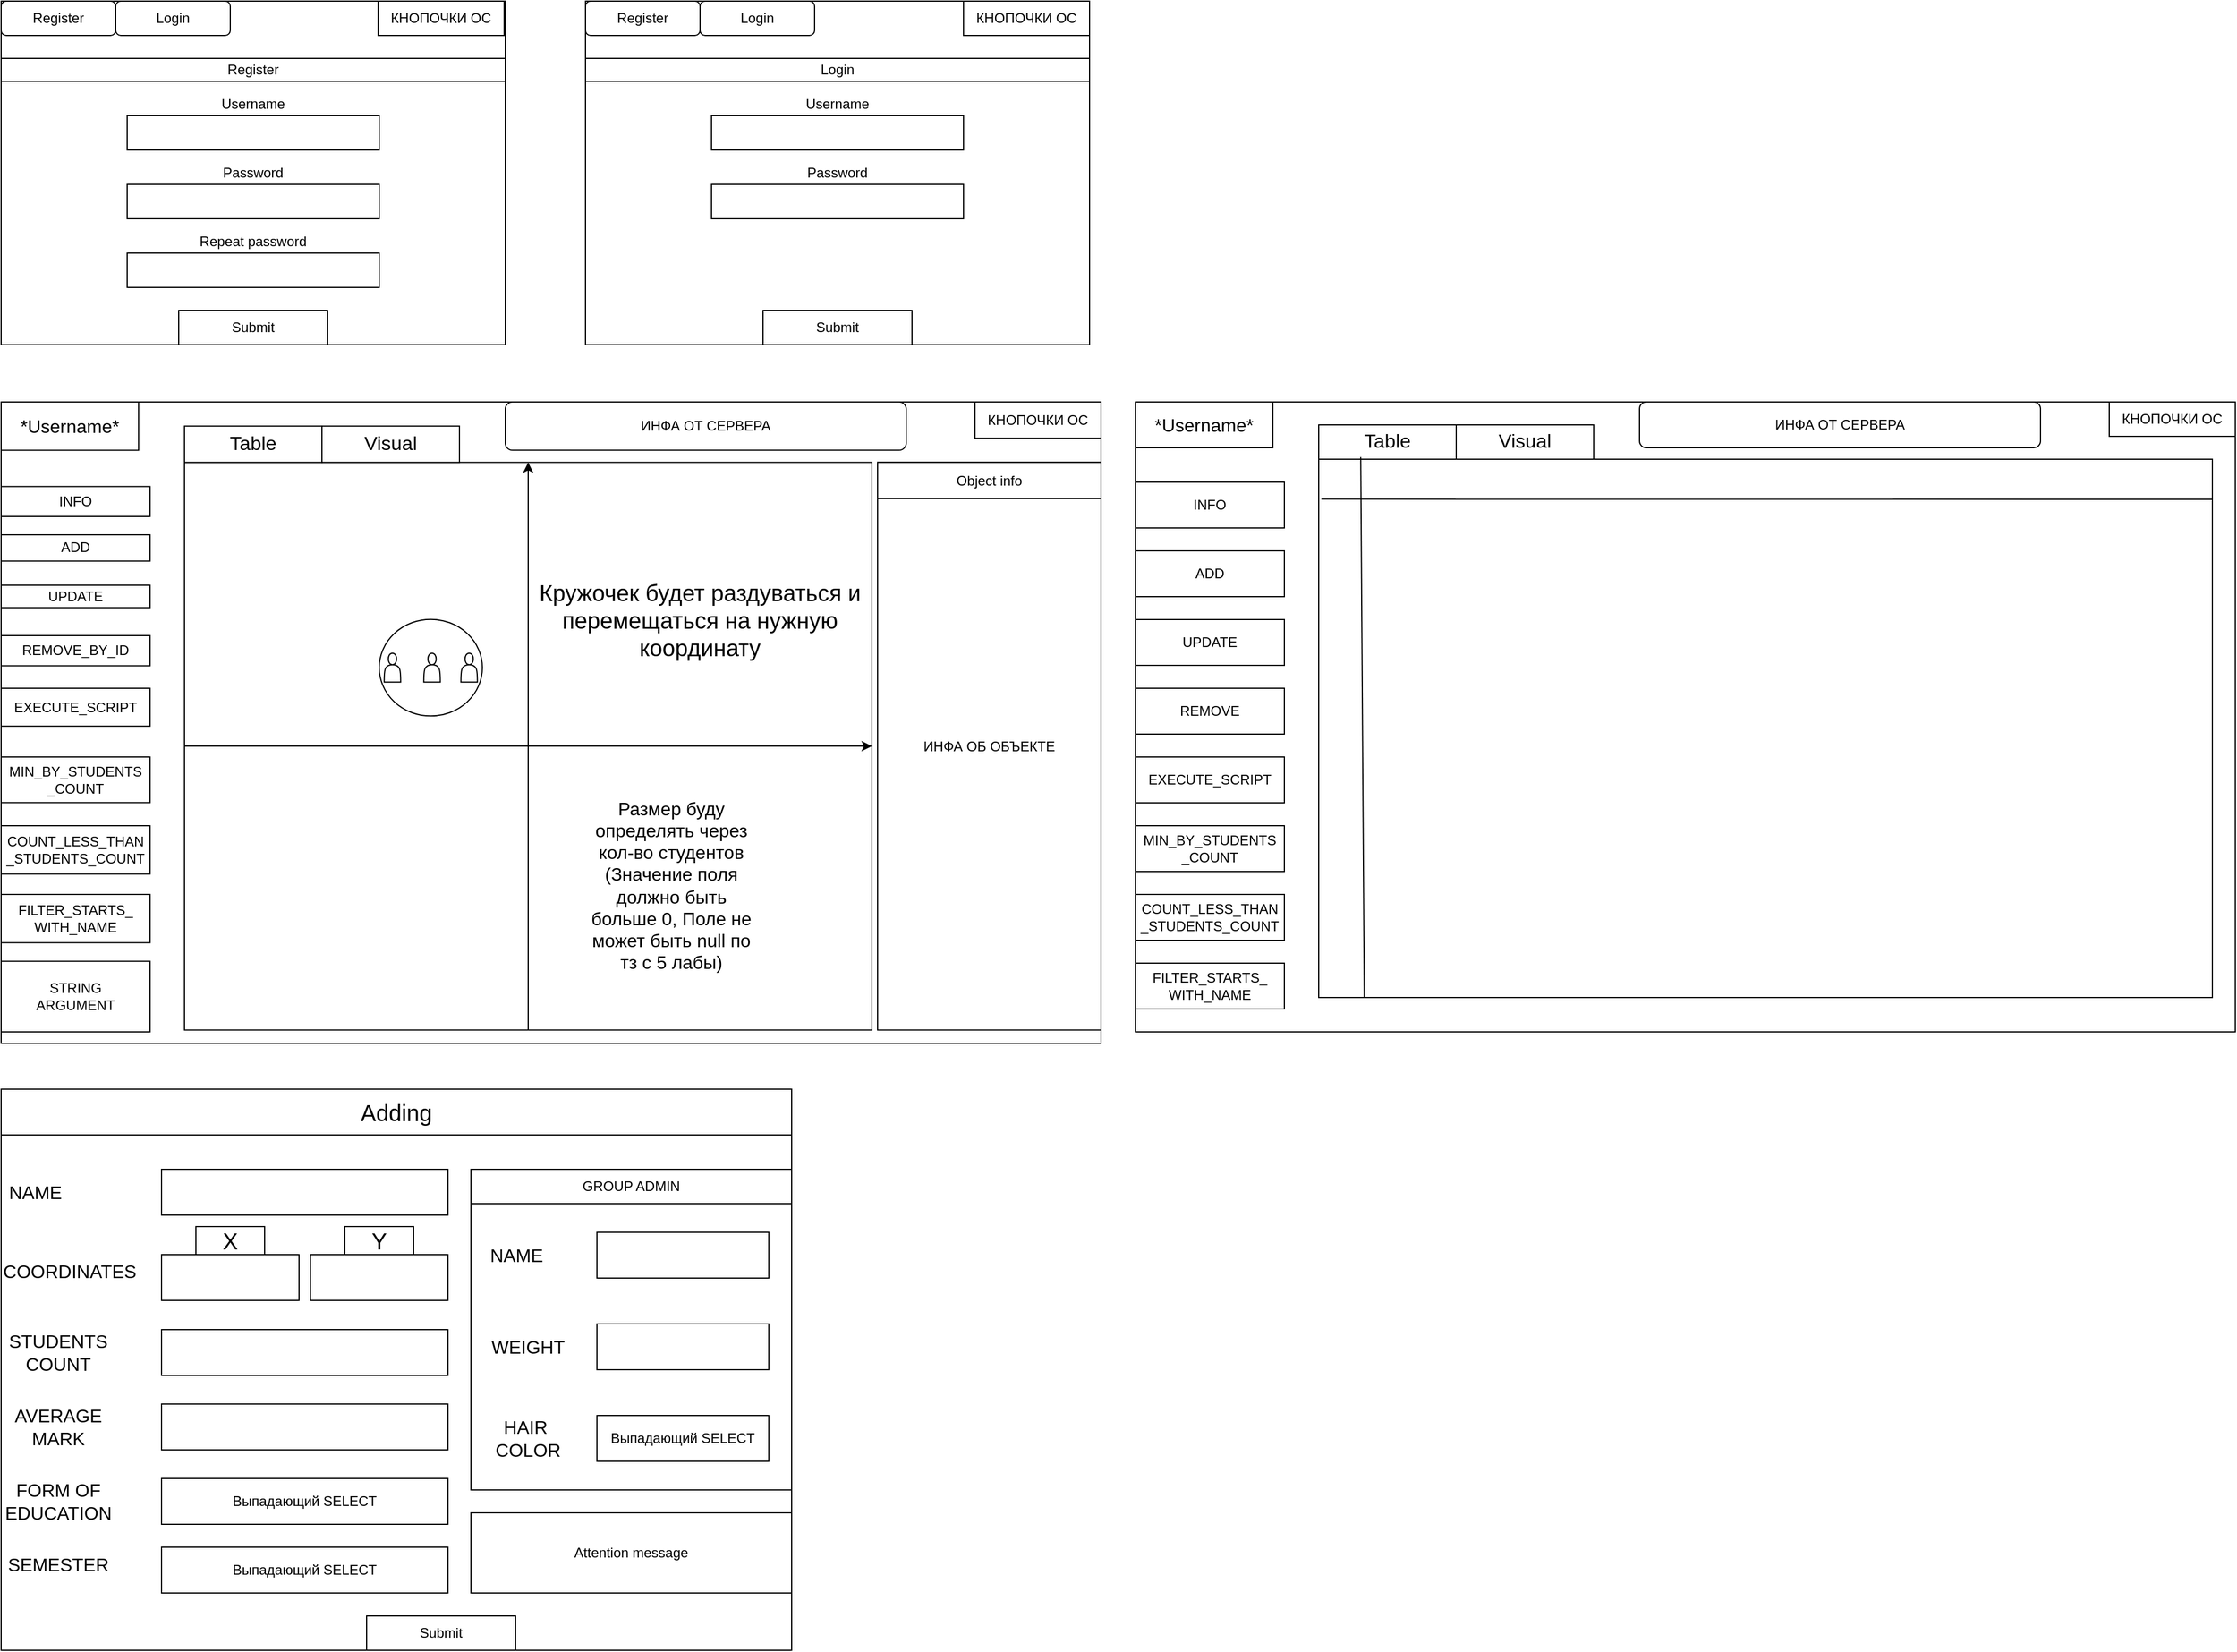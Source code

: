 <mxfile version="14.6.6" type="github"><diagram id="GZ9LTfQ0QJ8t1TJOraBU" name="Page-1"><mxGraphModel dx="1243" dy="889" grid="1" gridSize="10" guides="1" tooltips="1" connect="1" arrows="1" fold="1" page="1" pageScale="1" pageWidth="827" pageHeight="1169" math="0" shadow="0"><root><mxCell id="0"/><mxCell id="1" parent="0"/><mxCell id="u2B9S2iiAwm_1qYFp4dZ-19" value="" style="rounded=0;whiteSpace=wrap;html=1;" parent="1" vertex="1"><mxGeometry x="30" y="30" width="440" height="300" as="geometry"/></mxCell><mxCell id="bppMB4o-U6nQWHA2OC6B-2" value="Register" style="rounded=1;whiteSpace=wrap;html=1;" vertex="1" parent="1"><mxGeometry x="30" y="30" width="100" height="30" as="geometry"/></mxCell><mxCell id="bppMB4o-U6nQWHA2OC6B-3" value="Login" style="rounded=1;whiteSpace=wrap;html=1;" vertex="1" parent="1"><mxGeometry x="130" y="30" width="100" height="30" as="geometry"/></mxCell><mxCell id="bppMB4o-U6nQWHA2OC6B-4" value="Register" style="text;html=1;fillColor=none;align=center;verticalAlign=middle;whiteSpace=wrap;rounded=0;strokeColor=#000000;" vertex="1" parent="1"><mxGeometry x="30" y="80" width="440" height="20" as="geometry"/></mxCell><mxCell id="bppMB4o-U6nQWHA2OC6B-5" value="" style="rounded=0;whiteSpace=wrap;html=1;" vertex="1" parent="1"><mxGeometry x="140" y="130" width="220" height="30" as="geometry"/></mxCell><mxCell id="bppMB4o-U6nQWHA2OC6B-6" value="" style="rounded=0;whiteSpace=wrap;html=1;" vertex="1" parent="1"><mxGeometry x="140" y="190" width="220" height="30" as="geometry"/></mxCell><mxCell id="bppMB4o-U6nQWHA2OC6B-7" value="" style="rounded=0;whiteSpace=wrap;html=1;" vertex="1" parent="1"><mxGeometry x="140" y="250" width="220" height="30" as="geometry"/></mxCell><mxCell id="bppMB4o-U6nQWHA2OC6B-8" value="Username" style="text;html=1;strokeColor=none;fillColor=none;align=center;verticalAlign=middle;whiteSpace=wrap;rounded=0;" vertex="1" parent="1"><mxGeometry x="215" y="110" width="70" height="20" as="geometry"/></mxCell><mxCell id="bppMB4o-U6nQWHA2OC6B-9" value="Password" style="text;html=1;strokeColor=none;fillColor=none;align=center;verticalAlign=middle;whiteSpace=wrap;rounded=0;" vertex="1" parent="1"><mxGeometry x="220" y="170" width="60" height="20" as="geometry"/></mxCell><mxCell id="bppMB4o-U6nQWHA2OC6B-10" value="Repeat password" style="text;html=1;strokeColor=none;fillColor=none;align=center;verticalAlign=middle;whiteSpace=wrap;rounded=0;" vertex="1" parent="1"><mxGeometry x="200" y="230" width="100" height="20" as="geometry"/></mxCell><mxCell id="bppMB4o-U6nQWHA2OC6B-13" value="" style="rounded=0;whiteSpace=wrap;html=1;" vertex="1" parent="1"><mxGeometry x="540" y="30" width="440" height="300" as="geometry"/></mxCell><mxCell id="bppMB4o-U6nQWHA2OC6B-14" value="Register" style="rounded=1;whiteSpace=wrap;html=1;" vertex="1" parent="1"><mxGeometry x="540" y="30" width="100" height="30" as="geometry"/></mxCell><mxCell id="bppMB4o-U6nQWHA2OC6B-15" value="Login" style="rounded=1;whiteSpace=wrap;html=1;" vertex="1" parent="1"><mxGeometry x="640" y="30" width="100" height="30" as="geometry"/></mxCell><mxCell id="bppMB4o-U6nQWHA2OC6B-16" value="Login" style="text;html=1;fillColor=none;align=center;verticalAlign=middle;whiteSpace=wrap;rounded=0;strokeColor=#000000;" vertex="1" parent="1"><mxGeometry x="540" y="80" width="440" height="20" as="geometry"/></mxCell><mxCell id="bppMB4o-U6nQWHA2OC6B-17" value="" style="rounded=0;whiteSpace=wrap;html=1;" vertex="1" parent="1"><mxGeometry x="650" y="130" width="220" height="30" as="geometry"/></mxCell><mxCell id="bppMB4o-U6nQWHA2OC6B-18" value="" style="rounded=0;whiteSpace=wrap;html=1;" vertex="1" parent="1"><mxGeometry x="650" y="190" width="220" height="30" as="geometry"/></mxCell><mxCell id="bppMB4o-U6nQWHA2OC6B-20" value="Username" style="text;html=1;strokeColor=none;fillColor=none;align=center;verticalAlign=middle;whiteSpace=wrap;rounded=0;" vertex="1" parent="1"><mxGeometry x="725" y="110" width="70" height="20" as="geometry"/></mxCell><mxCell id="bppMB4o-U6nQWHA2OC6B-21" value="Password" style="text;html=1;strokeColor=none;fillColor=none;align=center;verticalAlign=middle;whiteSpace=wrap;rounded=0;" vertex="1" parent="1"><mxGeometry x="730" y="170" width="60" height="20" as="geometry"/></mxCell><mxCell id="bppMB4o-U6nQWHA2OC6B-23" value="Submit" style="rounded=0;whiteSpace=wrap;html=1;strokeColor=#000000;" vertex="1" parent="1"><mxGeometry x="185" y="300" width="130" height="30" as="geometry"/></mxCell><mxCell id="bppMB4o-U6nQWHA2OC6B-25" value="Submit" style="rounded=0;whiteSpace=wrap;html=1;strokeColor=#000000;" vertex="1" parent="1"><mxGeometry x="695" y="300" width="130" height="30" as="geometry"/></mxCell><mxCell id="bppMB4o-U6nQWHA2OC6B-51" value="КНОПОЧКИ ОС" style="rounded=0;whiteSpace=wrap;html=1;strokeColor=#000000;" vertex="1" parent="1"><mxGeometry x="870" y="30" width="110" height="30" as="geometry"/></mxCell><mxCell id="bppMB4o-U6nQWHA2OC6B-52" value="КНОПОЧКИ ОС" style="rounded=0;whiteSpace=wrap;html=1;strokeColor=#000000;" vertex="1" parent="1"><mxGeometry x="359" y="30" width="110" height="30" as="geometry"/></mxCell><mxCell id="bppMB4o-U6nQWHA2OC6B-54" value="" style="group" vertex="1" connectable="0" parent="1"><mxGeometry x="30" y="380" width="960" height="580" as="geometry"/></mxCell><mxCell id="bppMB4o-U6nQWHA2OC6B-28" value="" style="rounded=0;whiteSpace=wrap;html=1;strokeColor=#000000;" vertex="1" parent="bppMB4o-U6nQWHA2OC6B-54"><mxGeometry width="960" height="560" as="geometry"/></mxCell><mxCell id="bppMB4o-U6nQWHA2OC6B-29" value="&lt;font style=&quot;font-size: 16px&quot;&gt;*Username*&lt;/font&gt;" style="rounded=0;whiteSpace=wrap;html=1;strokeColor=#000000;" vertex="1" parent="bppMB4o-U6nQWHA2OC6B-54"><mxGeometry width="120" height="42.182" as="geometry"/></mxCell><mxCell id="bppMB4o-U6nQWHA2OC6B-30" value="" style="rounded=0;whiteSpace=wrap;html=1;strokeColor=#000000;" vertex="1" parent="bppMB4o-U6nQWHA2OC6B-54"><mxGeometry x="160" y="52.727" width="600" height="495.636" as="geometry"/></mxCell><mxCell id="bppMB4o-U6nQWHA2OC6B-31" value="&lt;font style=&quot;font-size: 17px&quot;&gt;Table&lt;/font&gt;" style="rounded=0;whiteSpace=wrap;html=1;strokeColor=#000000;" vertex="1" parent="bppMB4o-U6nQWHA2OC6B-54"><mxGeometry x="160" y="21.091" width="120" height="31.636" as="geometry"/></mxCell><mxCell id="bppMB4o-U6nQWHA2OC6B-33" value="&lt;font style=&quot;font-size: 17px&quot;&gt;Visual&lt;/font&gt;" style="rounded=0;whiteSpace=wrap;html=1;strokeColor=#000000;" vertex="1" parent="bppMB4o-U6nQWHA2OC6B-54"><mxGeometry x="280" y="21.091" width="120" height="31.636" as="geometry"/></mxCell><mxCell id="bppMB4o-U6nQWHA2OC6B-34" value="INFO" style="rounded=0;whiteSpace=wrap;html=1;strokeColor=#000000;" vertex="1" parent="bppMB4o-U6nQWHA2OC6B-54"><mxGeometry y="73.82" width="130" height="26.18" as="geometry"/></mxCell><mxCell id="bppMB4o-U6nQWHA2OC6B-35" value="ADD" style="rounded=0;whiteSpace=wrap;html=1;strokeColor=#000000;" vertex="1" parent="bppMB4o-U6nQWHA2OC6B-54"><mxGeometry y="116" width="130" height="22.91" as="geometry"/></mxCell><mxCell id="bppMB4o-U6nQWHA2OC6B-36" value="UPDATE" style="rounded=0;whiteSpace=wrap;html=1;strokeColor=#000000;" vertex="1" parent="bppMB4o-U6nQWHA2OC6B-54"><mxGeometry y="160" width="130" height="19.64" as="geometry"/></mxCell><mxCell id="bppMB4o-U6nQWHA2OC6B-39" value="REMOVE_BY_ID" style="rounded=0;whiteSpace=wrap;html=1;strokeColor=#000000;" vertex="1" parent="bppMB4o-U6nQWHA2OC6B-54"><mxGeometry y="204" width="130" height="26.36" as="geometry"/></mxCell><mxCell id="bppMB4o-U6nQWHA2OC6B-40" value="EXECUTE_SCRIPT" style="rounded=0;whiteSpace=wrap;html=1;strokeColor=#000000;" vertex="1" parent="bppMB4o-U6nQWHA2OC6B-54"><mxGeometry y="250" width="130" height="33.09" as="geometry"/></mxCell><mxCell id="bppMB4o-U6nQWHA2OC6B-41" value="MIN_BY_STUDENTS&lt;br&gt;_COUNT" style="rounded=0;whiteSpace=wrap;html=1;strokeColor=#000000;" vertex="1" parent="bppMB4o-U6nQWHA2OC6B-54"><mxGeometry y="310" width="130" height="39.82" as="geometry"/></mxCell><mxCell id="bppMB4o-U6nQWHA2OC6B-42" value="COUNT_LESS_THAN&lt;br&gt;_STUDENTS_COUNT" style="rounded=0;whiteSpace=wrap;html=1;strokeColor=#000000;" vertex="1" parent="bppMB4o-U6nQWHA2OC6B-54"><mxGeometry y="370.005" width="130" height="42.182" as="geometry"/></mxCell><mxCell id="bppMB4o-U6nQWHA2OC6B-43" value="FILTER_STARTS_&lt;br&gt;WITH_NAME" style="rounded=0;whiteSpace=wrap;html=1;strokeColor=#000000;" vertex="1" parent="bppMB4o-U6nQWHA2OC6B-54"><mxGeometry y="429.997" width="130" height="42.182" as="geometry"/></mxCell><mxCell id="bppMB4o-U6nQWHA2OC6B-44" value="ИНФА ОБ ОБЪЕКТЕ" style="rounded=0;whiteSpace=wrap;html=1;strokeColor=#000000;" vertex="1" parent="bppMB4o-U6nQWHA2OC6B-54"><mxGeometry x="765" y="52.727" width="195" height="495.636" as="geometry"/></mxCell><mxCell id="bppMB4o-U6nQWHA2OC6B-26" value="" style="group" vertex="1" connectable="0" parent="bppMB4o-U6nQWHA2OC6B-54"><mxGeometry x="330" y="189.818" width="90" height="84.364" as="geometry"/></mxCell><mxCell id="u2B9S2iiAwm_1qYFp4dZ-7" value="" style="ellipse;whiteSpace=wrap;html=1;" parent="bppMB4o-U6nQWHA2OC6B-26" vertex="1"><mxGeometry width="90" height="84.364" as="geometry"/></mxCell><mxCell id="u2B9S2iiAwm_1qYFp4dZ-13" value="" style="shape=actor;whiteSpace=wrap;html=1;" parent="bppMB4o-U6nQWHA2OC6B-26" vertex="1"><mxGeometry x="4.32" y="29.527" width="14.4" height="25.309" as="geometry"/></mxCell><mxCell id="u2B9S2iiAwm_1qYFp4dZ-14" value="" style="shape=actor;whiteSpace=wrap;html=1;" parent="bppMB4o-U6nQWHA2OC6B-26" vertex="1"><mxGeometry x="38.88" y="29.527" width="14.4" height="25.309" as="geometry"/></mxCell><mxCell id="u2B9S2iiAwm_1qYFp4dZ-16" value="" style="shape=actor;whiteSpace=wrap;html=1;" parent="bppMB4o-U6nQWHA2OC6B-26" vertex="1"><mxGeometry x="71.28" y="29.527" width="14.4" height="25.309" as="geometry"/></mxCell><mxCell id="bppMB4o-U6nQWHA2OC6B-45" value="" style="endArrow=classic;html=1;entryX=0.5;entryY=0;entryDx=0;entryDy=0;exitX=0.5;exitY=1;exitDx=0;exitDy=0;" edge="1" parent="bppMB4o-U6nQWHA2OC6B-54" source="bppMB4o-U6nQWHA2OC6B-30" target="bppMB4o-U6nQWHA2OC6B-30"><mxGeometry width="50" height="50" relative="1" as="geometry"><mxPoint x="540" y="474.545" as="sourcePoint"/><mxPoint x="590" y="421.818" as="targetPoint"/></mxGeometry></mxCell><mxCell id="bppMB4o-U6nQWHA2OC6B-46" value="" style="endArrow=classic;html=1;exitX=0;exitY=0.5;exitDx=0;exitDy=0;entryX=1;entryY=0.5;entryDx=0;entryDy=0;" edge="1" parent="bppMB4o-U6nQWHA2OC6B-54" source="bppMB4o-U6nQWHA2OC6B-30" target="bppMB4o-U6nQWHA2OC6B-30"><mxGeometry width="50" height="50" relative="1" as="geometry"><mxPoint x="540" y="474.545" as="sourcePoint"/><mxPoint x="590" y="421.818" as="targetPoint"/></mxGeometry></mxCell><mxCell id="bppMB4o-U6nQWHA2OC6B-47" value="&lt;font style=&quot;font-size: 20px&quot;&gt;Кружочек будет раздуваться и перемещаться на нужную координату&lt;/font&gt;" style="text;html=1;strokeColor=none;fillColor=none;align=center;verticalAlign=middle;whiteSpace=wrap;rounded=0;" vertex="1" parent="bppMB4o-U6nQWHA2OC6B-54"><mxGeometry x="455" y="116.0" width="310" height="147.636" as="geometry"/></mxCell><mxCell id="bppMB4o-U6nQWHA2OC6B-48" value="&lt;font style=&quot;font-size: 16px&quot;&gt;Размер буду определять через кол-во студентов&lt;br&gt;(Значение поля должно быть больше 0, Поле не может быть null по тз с 5 лабы)&lt;/font&gt;" style="text;html=1;strokeColor=none;fillColor=none;align=center;verticalAlign=middle;whiteSpace=wrap;rounded=0;" vertex="1" parent="bppMB4o-U6nQWHA2OC6B-54"><mxGeometry x="510" y="337.455" width="150" height="168.727" as="geometry"/></mxCell><mxCell id="bppMB4o-U6nQWHA2OC6B-49" value="ИНФА ОТ СЕРВЕРА" style="rounded=1;whiteSpace=wrap;html=1;strokeColor=#000000;" vertex="1" parent="bppMB4o-U6nQWHA2OC6B-54"><mxGeometry x="440" width="350" height="42.182" as="geometry"/></mxCell><mxCell id="bppMB4o-U6nQWHA2OC6B-50" value="КНОПОЧКИ ОС" style="rounded=0;whiteSpace=wrap;html=1;strokeColor=#000000;" vertex="1" parent="bppMB4o-U6nQWHA2OC6B-54"><mxGeometry x="850" width="110" height="31.636" as="geometry"/></mxCell><mxCell id="bppMB4o-U6nQWHA2OC6B-84" value="Object info" style="rounded=0;whiteSpace=wrap;html=1;strokeColor=#000000;" vertex="1" parent="bppMB4o-U6nQWHA2OC6B-54"><mxGeometry x="765" y="52.727" width="195" height="31.636" as="geometry"/></mxCell><mxCell id="bppMB4o-U6nQWHA2OC6B-141" value="STRING&lt;br&gt;ARGUMENT" style="rounded=0;whiteSpace=wrap;html=1;strokeColor=#000000;fillColor=#ffffff;" vertex="1" parent="bppMB4o-U6nQWHA2OC6B-54"><mxGeometry y="488.36" width="130" height="61.64" as="geometry"/></mxCell><mxCell id="bppMB4o-U6nQWHA2OC6B-56" value="" style="rounded=0;whiteSpace=wrap;html=1;strokeColor=#000000;" vertex="1" parent="1"><mxGeometry x="1020" y="380" width="960" height="550" as="geometry"/></mxCell><mxCell id="bppMB4o-U6nQWHA2OC6B-57" value="&lt;font style=&quot;font-size: 16px&quot;&gt;*Username*&lt;/font&gt;" style="rounded=0;whiteSpace=wrap;html=1;strokeColor=#000000;" vertex="1" parent="1"><mxGeometry x="1020" y="380" width="120" height="40" as="geometry"/></mxCell><mxCell id="bppMB4o-U6nQWHA2OC6B-58" value="" style="rounded=0;whiteSpace=wrap;html=1;strokeColor=#000000;" vertex="1" parent="1"><mxGeometry x="1180" y="430" width="780" height="470" as="geometry"/></mxCell><mxCell id="bppMB4o-U6nQWHA2OC6B-59" value="&lt;font style=&quot;font-size: 17px&quot;&gt;Table&lt;/font&gt;" style="rounded=0;whiteSpace=wrap;html=1;strokeColor=#000000;" vertex="1" parent="1"><mxGeometry x="1180" y="400" width="120" height="30" as="geometry"/></mxCell><mxCell id="bppMB4o-U6nQWHA2OC6B-60" value="&lt;font style=&quot;font-size: 17px&quot;&gt;Visual&lt;/font&gt;" style="rounded=0;whiteSpace=wrap;html=1;strokeColor=#000000;" vertex="1" parent="1"><mxGeometry x="1300" y="400" width="120" height="30" as="geometry"/></mxCell><mxCell id="bppMB4o-U6nQWHA2OC6B-61" value="INFO" style="rounded=0;whiteSpace=wrap;html=1;strokeColor=#000000;" vertex="1" parent="1"><mxGeometry x="1020" y="450" width="130" height="40" as="geometry"/></mxCell><mxCell id="bppMB4o-U6nQWHA2OC6B-62" value="ADD" style="rounded=0;whiteSpace=wrap;html=1;strokeColor=#000000;" vertex="1" parent="1"><mxGeometry x="1020" y="510" width="130" height="40" as="geometry"/></mxCell><mxCell id="bppMB4o-U6nQWHA2OC6B-63" value="UPDATE" style="rounded=0;whiteSpace=wrap;html=1;strokeColor=#000000;" vertex="1" parent="1"><mxGeometry x="1020" y="570" width="130" height="40" as="geometry"/></mxCell><mxCell id="bppMB4o-U6nQWHA2OC6B-64" value="REMOVE" style="rounded=0;whiteSpace=wrap;html=1;strokeColor=#000000;" vertex="1" parent="1"><mxGeometry x="1020" y="630" width="130" height="40" as="geometry"/></mxCell><mxCell id="bppMB4o-U6nQWHA2OC6B-65" value="EXECUTE_SCRIPT" style="rounded=0;whiteSpace=wrap;html=1;strokeColor=#000000;" vertex="1" parent="1"><mxGeometry x="1020" y="690" width="130" height="40" as="geometry"/></mxCell><mxCell id="bppMB4o-U6nQWHA2OC6B-66" value="MIN_BY_STUDENTS&lt;br&gt;_COUNT" style="rounded=0;whiteSpace=wrap;html=1;strokeColor=#000000;" vertex="1" parent="1"><mxGeometry x="1020" y="750" width="130" height="40" as="geometry"/></mxCell><mxCell id="bppMB4o-U6nQWHA2OC6B-67" value="COUNT_LESS_THAN&lt;br&gt;_STUDENTS_COUNT" style="rounded=0;whiteSpace=wrap;html=1;strokeColor=#000000;" vertex="1" parent="1"><mxGeometry x="1020" y="810" width="130" height="40" as="geometry"/></mxCell><mxCell id="bppMB4o-U6nQWHA2OC6B-68" value="FILTER_STARTS_&lt;br&gt;WITH_NAME" style="rounded=0;whiteSpace=wrap;html=1;strokeColor=#000000;" vertex="1" parent="1"><mxGeometry x="1020" y="870" width="130" height="40" as="geometry"/></mxCell><mxCell id="bppMB4o-U6nQWHA2OC6B-79" value="ИНФА ОТ СЕРВЕРА" style="rounded=1;whiteSpace=wrap;html=1;strokeColor=#000000;" vertex="1" parent="1"><mxGeometry x="1460" y="380" width="350" height="40" as="geometry"/></mxCell><mxCell id="bppMB4o-U6nQWHA2OC6B-80" value="КНОПОЧКИ ОС" style="rounded=0;whiteSpace=wrap;html=1;strokeColor=#000000;" vertex="1" parent="1"><mxGeometry x="1870" y="380" width="110" height="30" as="geometry"/></mxCell><mxCell id="bppMB4o-U6nQWHA2OC6B-81" value="" style="endArrow=none;html=1;entryX=0.047;entryY=-0.004;entryDx=0;entryDy=0;entryPerimeter=0;exitX=0.051;exitY=1.001;exitDx=0;exitDy=0;exitPerimeter=0;" edge="1" parent="1" source="bppMB4o-U6nQWHA2OC6B-58" target="bppMB4o-U6nQWHA2OC6B-58"><mxGeometry width="50" height="50" relative="1" as="geometry"><mxPoint x="1330" y="760" as="sourcePoint"/><mxPoint x="1380" y="710" as="targetPoint"/></mxGeometry></mxCell><mxCell id="bppMB4o-U6nQWHA2OC6B-82" value="" style="endArrow=none;html=1;exitX=0.003;exitY=0.074;exitDx=0;exitDy=0;exitPerimeter=0;" edge="1" parent="1" source="bppMB4o-U6nQWHA2OC6B-58"><mxGeometry width="50" height="50" relative="1" as="geometry"><mxPoint x="1330" y="760" as="sourcePoint"/><mxPoint x="1960" y="465" as="targetPoint"/></mxGeometry></mxCell><mxCell id="bppMB4o-U6nQWHA2OC6B-140" value="" style="group" vertex="1" connectable="0" parent="1"><mxGeometry x="30" y="980" width="690" height="490" as="geometry"/></mxCell><mxCell id="bppMB4o-U6nQWHA2OC6B-83" value="" style="rounded=0;whiteSpace=wrap;html=1;strokeColor=#000000;" vertex="1" parent="bppMB4o-U6nQWHA2OC6B-140"><mxGeometry width="690" height="490" as="geometry"/></mxCell><mxCell id="bppMB4o-U6nQWHA2OC6B-85" value="&lt;font style=&quot;font-size: 20px&quot;&gt;Adding&lt;/font&gt;" style="rounded=0;whiteSpace=wrap;html=1;strokeColor=#000000;" vertex="1" parent="bppMB4o-U6nQWHA2OC6B-140"><mxGeometry width="690" height="40" as="geometry"/></mxCell><mxCell id="bppMB4o-U6nQWHA2OC6B-107" value="Attention message" style="rounded=0;whiteSpace=wrap;html=1;strokeColor=#000000;fillColor=#ffffff;" vertex="1" parent="bppMB4o-U6nQWHA2OC6B-140"><mxGeometry x="410" y="370" width="280" height="70" as="geometry"/></mxCell><mxCell id="bppMB4o-U6nQWHA2OC6B-108" value="Submit" style="rounded=0;whiteSpace=wrap;html=1;strokeColor=#000000;" vertex="1" parent="bppMB4o-U6nQWHA2OC6B-140"><mxGeometry x="319" y="460" width="130" height="30" as="geometry"/></mxCell><mxCell id="bppMB4o-U6nQWHA2OC6B-88" value="" style="rounded=0;whiteSpace=wrap;html=1;strokeColor=#000000;" vertex="1" parent="bppMB4o-U6nQWHA2OC6B-140"><mxGeometry x="140" y="144.5" width="120" height="40" as="geometry"/></mxCell><mxCell id="bppMB4o-U6nQWHA2OC6B-89" value="&lt;font style=&quot;font-size: 16px&quot;&gt;COORDINATES&lt;/font&gt;" style="text;html=1;strokeColor=none;fillColor=none;align=center;verticalAlign=middle;whiteSpace=wrap;rounded=0;" vertex="1" parent="bppMB4o-U6nQWHA2OC6B-140"><mxGeometry y="144.5" width="120" height="29" as="geometry"/></mxCell><mxCell id="bppMB4o-U6nQWHA2OC6B-113" value="" style="rounded=0;whiteSpace=wrap;html=1;strokeColor=#000000;" vertex="1" parent="bppMB4o-U6nQWHA2OC6B-140"><mxGeometry x="140" y="70" width="250" height="40" as="geometry"/></mxCell><mxCell id="bppMB4o-U6nQWHA2OC6B-114" value="&lt;font style=&quot;font-size: 16px&quot;&gt;NAME&lt;/font&gt;" style="text;html=1;strokeColor=none;fillColor=none;align=center;verticalAlign=middle;whiteSpace=wrap;rounded=0;" vertex="1" parent="bppMB4o-U6nQWHA2OC6B-140"><mxGeometry y="75" width="60" height="30" as="geometry"/></mxCell><mxCell id="bppMB4o-U6nQWHA2OC6B-115" value="" style="rounded=0;whiteSpace=wrap;html=1;strokeColor=#000000;" vertex="1" parent="bppMB4o-U6nQWHA2OC6B-140"><mxGeometry x="270" y="144.5" width="120" height="40" as="geometry"/></mxCell><mxCell id="bppMB4o-U6nQWHA2OC6B-116" value="&lt;font style=&quot;font-size: 20px&quot;&gt;X&lt;/font&gt;" style="rounded=0;whiteSpace=wrap;html=1;strokeColor=#000000;fillColor=#ffffff;" vertex="1" parent="bppMB4o-U6nQWHA2OC6B-140"><mxGeometry x="170" y="120" width="60" height="24.5" as="geometry"/></mxCell><mxCell id="bppMB4o-U6nQWHA2OC6B-117" value="&lt;font style=&quot;font-size: 20px&quot;&gt;Y&lt;/font&gt;" style="rounded=0;whiteSpace=wrap;html=1;strokeColor=#000000;fillColor=#ffffff;" vertex="1" parent="bppMB4o-U6nQWHA2OC6B-140"><mxGeometry x="300" y="120" width="60" height="24.5" as="geometry"/></mxCell><mxCell id="bppMB4o-U6nQWHA2OC6B-119" value="" style="rounded=0;whiteSpace=wrap;html=1;strokeColor=#000000;" vertex="1" parent="bppMB4o-U6nQWHA2OC6B-140"><mxGeometry x="140" y="210" width="250" height="40" as="geometry"/></mxCell><mxCell id="bppMB4o-U6nQWHA2OC6B-120" value="&lt;span style=&quot;font-size: 16px&quot;&gt;STUDENTS&lt;br&gt;COUNT&lt;br&gt;&lt;/span&gt;" style="text;html=1;strokeColor=none;fillColor=none;align=center;verticalAlign=middle;whiteSpace=wrap;rounded=0;" vertex="1" parent="bppMB4o-U6nQWHA2OC6B-140"><mxGeometry y="215" width="100" height="30" as="geometry"/></mxCell><mxCell id="bppMB4o-U6nQWHA2OC6B-123" value="" style="rounded=0;whiteSpace=wrap;html=1;strokeColor=#000000;" vertex="1" parent="bppMB4o-U6nQWHA2OC6B-140"><mxGeometry x="140" y="275" width="250" height="40" as="geometry"/></mxCell><mxCell id="bppMB4o-U6nQWHA2OC6B-124" value="&lt;span style=&quot;font-size: 16px&quot;&gt;AVERAGE&lt;br&gt;MARK&lt;br&gt;&lt;/span&gt;" style="text;html=1;strokeColor=none;fillColor=none;align=center;verticalAlign=middle;whiteSpace=wrap;rounded=0;" vertex="1" parent="bppMB4o-U6nQWHA2OC6B-140"><mxGeometry y="280" width="100" height="30" as="geometry"/></mxCell><mxCell id="bppMB4o-U6nQWHA2OC6B-125" value="Выпадающий SELECT" style="rounded=0;whiteSpace=wrap;html=1;strokeColor=#000000;" vertex="1" parent="bppMB4o-U6nQWHA2OC6B-140"><mxGeometry x="140" y="340" width="250" height="40" as="geometry"/></mxCell><mxCell id="bppMB4o-U6nQWHA2OC6B-126" value="&lt;span style=&quot;font-size: 16px&quot;&gt;FORM OF EDUCATION&lt;br&gt;&lt;/span&gt;" style="text;html=1;strokeColor=none;fillColor=none;align=center;verticalAlign=middle;whiteSpace=wrap;rounded=0;" vertex="1" parent="bppMB4o-U6nQWHA2OC6B-140"><mxGeometry y="345" width="100" height="30" as="geometry"/></mxCell><mxCell id="bppMB4o-U6nQWHA2OC6B-127" value="&lt;span style=&quot;font-size: 16px&quot;&gt;SEMESTER&lt;br&gt;&lt;/span&gt;" style="text;html=1;strokeColor=none;fillColor=none;align=center;verticalAlign=middle;whiteSpace=wrap;rounded=0;" vertex="1" parent="bppMB4o-U6nQWHA2OC6B-140"><mxGeometry y="400" width="100" height="30" as="geometry"/></mxCell><mxCell id="bppMB4o-U6nQWHA2OC6B-128" value="Выпадающий SELECT" style="rounded=0;whiteSpace=wrap;html=1;strokeColor=#000000;" vertex="1" parent="bppMB4o-U6nQWHA2OC6B-140"><mxGeometry x="140" y="400" width="250" height="40" as="geometry"/></mxCell><mxCell id="bppMB4o-U6nQWHA2OC6B-139" value="" style="group" vertex="1" connectable="0" parent="bppMB4o-U6nQWHA2OC6B-140"><mxGeometry x="410" y="70" width="280" height="280" as="geometry"/></mxCell><mxCell id="bppMB4o-U6nQWHA2OC6B-130" value="" style="rounded=0;whiteSpace=wrap;html=1;strokeColor=#000000;fillColor=#ffffff;" vertex="1" parent="bppMB4o-U6nQWHA2OC6B-139"><mxGeometry width="280" height="280" as="geometry"/></mxCell><mxCell id="bppMB4o-U6nQWHA2OC6B-131" value="GROUP ADMIN" style="rounded=0;whiteSpace=wrap;html=1;strokeColor=#000000;fillColor=#ffffff;" vertex="1" parent="bppMB4o-U6nQWHA2OC6B-139"><mxGeometry width="280" height="30" as="geometry"/></mxCell><mxCell id="bppMB4o-U6nQWHA2OC6B-132" value="" style="rounded=0;whiteSpace=wrap;html=1;strokeColor=#000000;" vertex="1" parent="bppMB4o-U6nQWHA2OC6B-139"><mxGeometry x="110" y="55" width="150" height="40" as="geometry"/></mxCell><mxCell id="bppMB4o-U6nQWHA2OC6B-133" value="&lt;font style=&quot;font-size: 16px&quot;&gt;NAME&lt;/font&gt;" style="text;html=1;strokeColor=none;fillColor=none;align=center;verticalAlign=middle;whiteSpace=wrap;rounded=0;" vertex="1" parent="bppMB4o-U6nQWHA2OC6B-139"><mxGeometry x="10" y="60" width="60" height="30" as="geometry"/></mxCell><mxCell id="bppMB4o-U6nQWHA2OC6B-134" value="" style="rounded=0;whiteSpace=wrap;html=1;strokeColor=#000000;" vertex="1" parent="bppMB4o-U6nQWHA2OC6B-139"><mxGeometry x="110" y="135" width="150" height="40" as="geometry"/></mxCell><mxCell id="bppMB4o-U6nQWHA2OC6B-135" value="&lt;span style=&quot;font-size: 16px&quot;&gt;WEIGHT&lt;br&gt;&lt;/span&gt;" style="text;html=1;strokeColor=none;fillColor=none;align=center;verticalAlign=middle;whiteSpace=wrap;rounded=0;" vertex="1" parent="bppMB4o-U6nQWHA2OC6B-139"><mxGeometry y="140" width="100" height="30" as="geometry"/></mxCell><mxCell id="bppMB4o-U6nQWHA2OC6B-136" value="&lt;span&gt;Выпадающий SELECT&lt;/span&gt;" style="rounded=0;whiteSpace=wrap;html=1;strokeColor=#000000;" vertex="1" parent="bppMB4o-U6nQWHA2OC6B-139"><mxGeometry x="110" y="215" width="150" height="40" as="geometry"/></mxCell><mxCell id="bppMB4o-U6nQWHA2OC6B-137" value="&lt;span style=&quot;font-size: 16px&quot;&gt;HAIR&amp;nbsp;&lt;br&gt;COLOR&lt;br&gt;&lt;/span&gt;" style="text;html=1;strokeColor=none;fillColor=none;align=center;verticalAlign=middle;whiteSpace=wrap;rounded=0;" vertex="1" parent="bppMB4o-U6nQWHA2OC6B-139"><mxGeometry y="220" width="100" height="30" as="geometry"/></mxCell></root></mxGraphModel></diagram></mxfile>